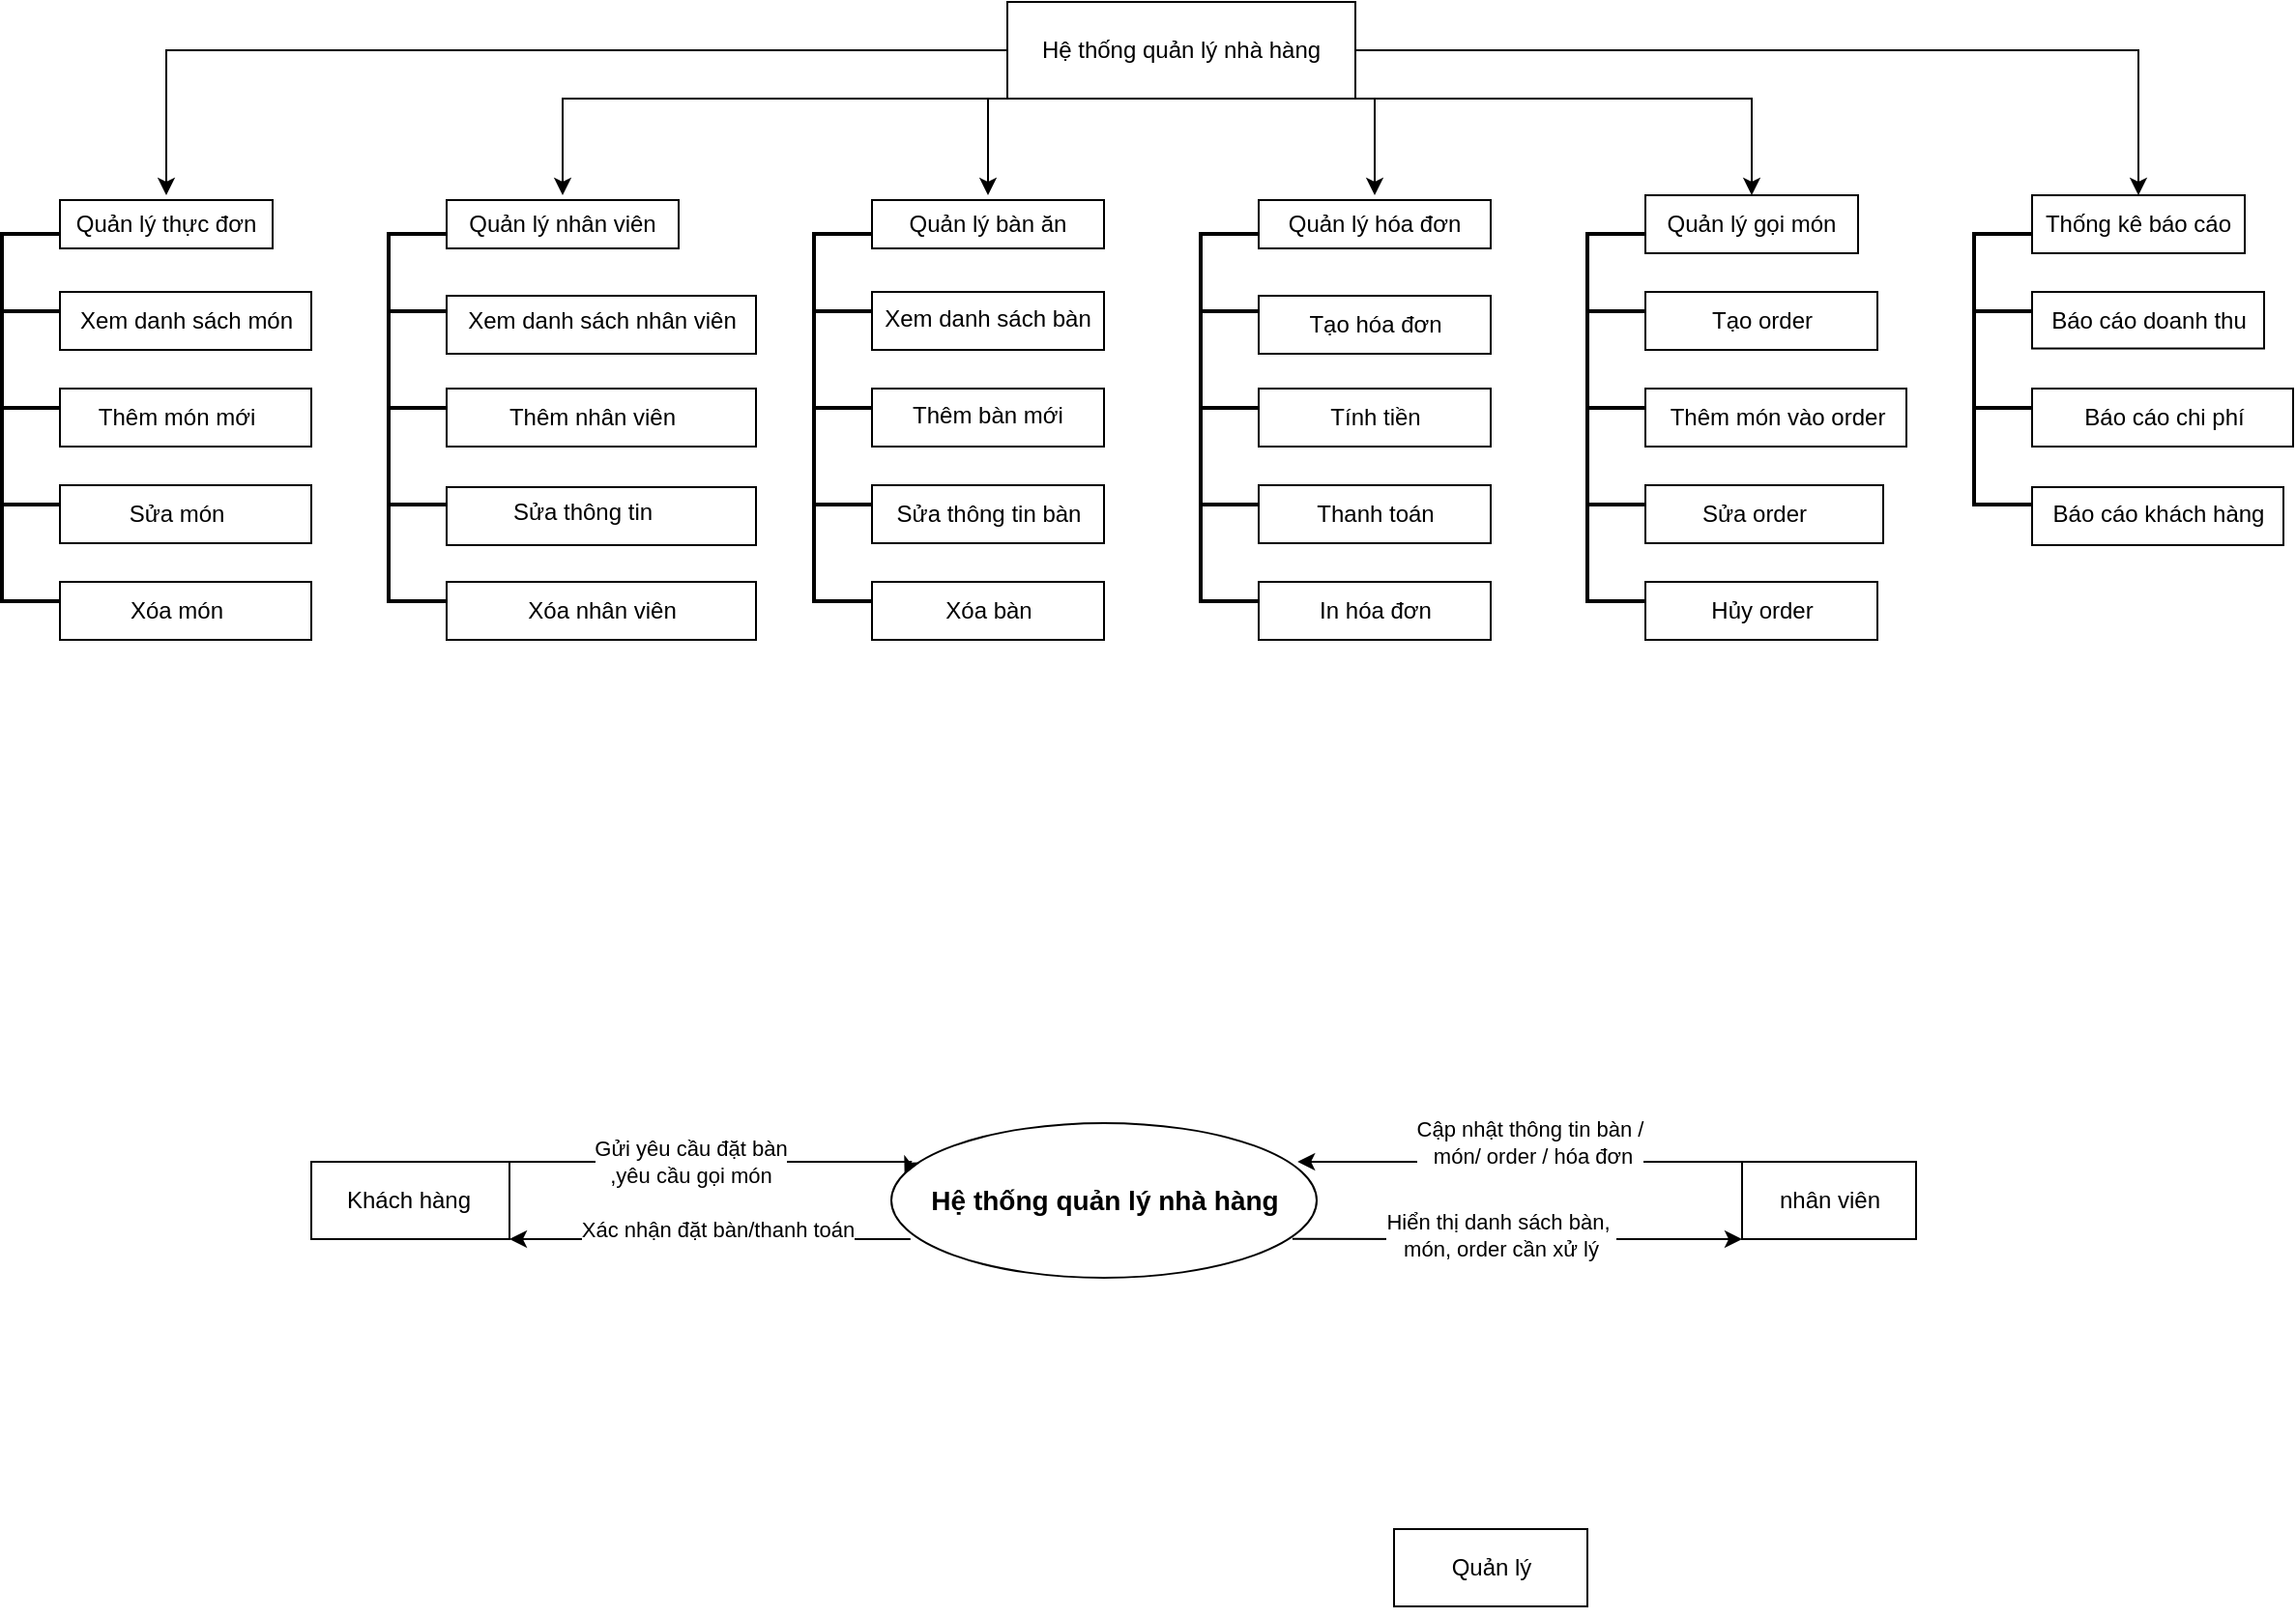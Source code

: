 <mxfile version="28.2.0">
  <diagram name="Trang-1" id="nEc_KOwyPc2YsvQ173Iv">
    <mxGraphModel dx="1695" dy="548" grid="1" gridSize="10" guides="1" tooltips="1" connect="1" arrows="1" fold="1" page="1" pageScale="1" pageWidth="827" pageHeight="1169" math="0" shadow="0">
      <root>
        <mxCell id="0" />
        <mxCell id="1" parent="0" />
        <mxCell id="MEwQIQSJbWyz7SfcbdIY-4" value="" style="group" vertex="1" connectable="0" parent="1">
          <mxGeometry x="350" y="60" width="180" height="50" as="geometry" />
        </mxCell>
        <mxCell id="MEwQIQSJbWyz7SfcbdIY-2" value="" style="rounded=0;whiteSpace=wrap;html=1;" vertex="1" parent="MEwQIQSJbWyz7SfcbdIY-4">
          <mxGeometry width="180" height="50" as="geometry" />
        </mxCell>
        <mxCell id="MEwQIQSJbWyz7SfcbdIY-1" value="Hệ thống quản lý nhà hàng" style="text;html=1;align=center;verticalAlign=middle;whiteSpace=wrap;rounded=0;" vertex="1" parent="MEwQIQSJbWyz7SfcbdIY-4">
          <mxGeometry x="10" y="10" width="160" height="30" as="geometry" />
        </mxCell>
        <mxCell id="MEwQIQSJbWyz7SfcbdIY-15" value="" style="group" vertex="1" connectable="0" parent="1">
          <mxGeometry x="60" y="160" width="120" height="30" as="geometry" />
        </mxCell>
        <mxCell id="MEwQIQSJbWyz7SfcbdIY-12" value="" style="rounded=0;whiteSpace=wrap;html=1;" vertex="1" parent="MEwQIQSJbWyz7SfcbdIY-15">
          <mxGeometry y="2.5" width="120" height="25" as="geometry" />
        </mxCell>
        <mxCell id="MEwQIQSJbWyz7SfcbdIY-7" value="Quản lý nhân viên" style="text;html=1;align=center;verticalAlign=middle;whiteSpace=wrap;rounded=0;" vertex="1" parent="MEwQIQSJbWyz7SfcbdIY-15">
          <mxGeometry x="10" width="100" height="30" as="geometry" />
        </mxCell>
        <mxCell id="MEwQIQSJbWyz7SfcbdIY-16" value="" style="group" vertex="1" connectable="0" parent="1">
          <mxGeometry x="480" y="160" width="120" height="30" as="geometry" />
        </mxCell>
        <mxCell id="MEwQIQSJbWyz7SfcbdIY-13" value="" style="rounded=0;whiteSpace=wrap;html=1;" vertex="1" parent="MEwQIQSJbWyz7SfcbdIY-16">
          <mxGeometry y="2.5" width="120" height="25" as="geometry" />
        </mxCell>
        <mxCell id="MEwQIQSJbWyz7SfcbdIY-8" value="Quản lý hóa đơn" style="text;html=1;align=center;verticalAlign=middle;whiteSpace=wrap;rounded=0;" vertex="1" parent="MEwQIQSJbWyz7SfcbdIY-16">
          <mxGeometry x="10" width="100" height="30" as="geometry" />
        </mxCell>
        <mxCell id="MEwQIQSJbWyz7SfcbdIY-18" value="" style="group" vertex="1" connectable="0" parent="1">
          <mxGeometry x="280" y="160" width="120" height="30" as="geometry" />
        </mxCell>
        <mxCell id="MEwQIQSJbWyz7SfcbdIY-11" value="" style="rounded=0;whiteSpace=wrap;html=1;" vertex="1" parent="MEwQIQSJbWyz7SfcbdIY-18">
          <mxGeometry y="2.5" width="120" height="25" as="geometry" />
        </mxCell>
        <mxCell id="MEwQIQSJbWyz7SfcbdIY-5" value="Quản lý bàn ăn" style="text;html=1;align=center;verticalAlign=middle;whiteSpace=wrap;rounded=0;" vertex="1" parent="MEwQIQSJbWyz7SfcbdIY-18">
          <mxGeometry x="10" width="100" height="30" as="geometry" />
        </mxCell>
        <mxCell id="MEwQIQSJbWyz7SfcbdIY-20" value="" style="group" vertex="1" connectable="0" parent="1">
          <mxGeometry x="-140" y="160" width="110" height="30" as="geometry" />
        </mxCell>
        <mxCell id="MEwQIQSJbWyz7SfcbdIY-9" value="" style="rounded=0;whiteSpace=wrap;html=1;container=0;direction=west;" vertex="1" parent="MEwQIQSJbWyz7SfcbdIY-20">
          <mxGeometry y="2.5" width="110" height="25" as="geometry" />
        </mxCell>
        <mxCell id="MEwQIQSJbWyz7SfcbdIY-6" value="Quản lý thực đơn" style="text;html=1;align=center;verticalAlign=middle;whiteSpace=wrap;rounded=0;container=0;" vertex="1" parent="MEwQIQSJbWyz7SfcbdIY-20">
          <mxGeometry width="110" height="30" as="geometry" />
        </mxCell>
        <mxCell id="MEwQIQSJbWyz7SfcbdIY-25" value="" style="group" vertex="1" connectable="0" parent="1">
          <mxGeometry x="880" y="160" width="110" height="30" as="geometry" />
        </mxCell>
        <mxCell id="MEwQIQSJbWyz7SfcbdIY-24" value="" style="rounded=0;whiteSpace=wrap;html=1;container=0;" vertex="1" parent="MEwQIQSJbWyz7SfcbdIY-25">
          <mxGeometry width="110" height="30" as="geometry" />
        </mxCell>
        <mxCell id="MEwQIQSJbWyz7SfcbdIY-23" value="Thống kê báo cáo" style="text;html=1;align=center;verticalAlign=middle;whiteSpace=wrap;rounded=0;container=0;" vertex="1" parent="MEwQIQSJbWyz7SfcbdIY-25">
          <mxGeometry width="110" height="30" as="geometry" />
        </mxCell>
        <mxCell id="MEwQIQSJbWyz7SfcbdIY-40" value="" style="group" vertex="1" connectable="0" parent="1">
          <mxGeometry x="280" y="210" width="120" height="30" as="geometry" />
        </mxCell>
        <mxCell id="MEwQIQSJbWyz7SfcbdIY-39" value="" style="rounded=0;whiteSpace=wrap;html=1;" vertex="1" parent="MEwQIQSJbWyz7SfcbdIY-40">
          <mxGeometry width="120" height="30" as="geometry" />
        </mxCell>
        <mxCell id="MEwQIQSJbWyz7SfcbdIY-35" value="Xem danh sách bàn" style="text;whiteSpace=wrap;align=center;" vertex="1" parent="MEwQIQSJbWyz7SfcbdIY-40">
          <mxGeometry width="120" height="20" as="geometry" />
        </mxCell>
        <mxCell id="MEwQIQSJbWyz7SfcbdIY-43" value="" style="group" vertex="1" connectable="0" parent="1">
          <mxGeometry x="280" y="260" width="120" height="30" as="geometry" />
        </mxCell>
        <mxCell id="MEwQIQSJbWyz7SfcbdIY-42" value="" style="rounded=0;whiteSpace=wrap;html=1;" vertex="1" parent="MEwQIQSJbWyz7SfcbdIY-43">
          <mxGeometry width="120.0" height="30" as="geometry" />
        </mxCell>
        <mxCell id="MEwQIQSJbWyz7SfcbdIY-36" value="Thêm bàn mới" style="text;whiteSpace=wrap;align=center;" vertex="1" parent="MEwQIQSJbWyz7SfcbdIY-43">
          <mxGeometry x="10.909" width="98.182" height="30" as="geometry" />
        </mxCell>
        <mxCell id="MEwQIQSJbWyz7SfcbdIY-45" value="" style="group" vertex="1" connectable="0" parent="1">
          <mxGeometry x="280" y="310" width="120" height="30" as="geometry" />
        </mxCell>
        <mxCell id="MEwQIQSJbWyz7SfcbdIY-44" value="" style="rounded=0;whiteSpace=wrap;html=1;" vertex="1" parent="MEwQIQSJbWyz7SfcbdIY-45">
          <mxGeometry width="120" height="30" as="geometry" />
        </mxCell>
        <mxCell id="MEwQIQSJbWyz7SfcbdIY-37" value="Sửa thông tin bàn" style="text;html=1;align=center;verticalAlign=middle;resizable=0;points=[];autosize=1;strokeColor=none;fillColor=none;" vertex="1" parent="MEwQIQSJbWyz7SfcbdIY-45">
          <mxGeometry width="120" height="30" as="geometry" />
        </mxCell>
        <mxCell id="MEwQIQSJbWyz7SfcbdIY-49" value="" style="group" vertex="1" connectable="0" parent="1">
          <mxGeometry x="680" y="160" width="110" height="30" as="geometry" />
        </mxCell>
        <mxCell id="MEwQIQSJbWyz7SfcbdIY-48" value="" style="rounded=0;whiteSpace=wrap;html=1;" vertex="1" parent="MEwQIQSJbWyz7SfcbdIY-49">
          <mxGeometry width="110" height="30" as="geometry" />
        </mxCell>
        <mxCell id="MEwQIQSJbWyz7SfcbdIY-47" value="Quản lý gọi món" style="text;html=1;align=center;verticalAlign=middle;whiteSpace=wrap;rounded=0;" vertex="1" parent="MEwQIQSJbWyz7SfcbdIY-49">
          <mxGeometry x="10" width="90" height="30" as="geometry" />
        </mxCell>
        <mxCell id="MEwQIQSJbWyz7SfcbdIY-52" value="" style="group" vertex="1" connectable="0" parent="1">
          <mxGeometry x="280" y="360" width="120" height="30" as="geometry" />
        </mxCell>
        <mxCell id="MEwQIQSJbWyz7SfcbdIY-41" value="" style="rounded=0;whiteSpace=wrap;html=1;" vertex="1" parent="MEwQIQSJbWyz7SfcbdIY-52">
          <mxGeometry width="120" height="30" as="geometry" />
        </mxCell>
        <mxCell id="MEwQIQSJbWyz7SfcbdIY-38" value="Xóa bàn" style="text;html=1;align=center;verticalAlign=middle;resizable=0;points=[];autosize=1;strokeColor=none;fillColor=none;" vertex="1" parent="MEwQIQSJbWyz7SfcbdIY-52">
          <mxGeometry x="25" width="70" height="30" as="geometry" />
        </mxCell>
        <mxCell id="MEwQIQSJbWyz7SfcbdIY-62" value="" style="group" vertex="1" connectable="0" parent="1">
          <mxGeometry x="-140" y="210" width="130" height="30" as="geometry" />
        </mxCell>
        <mxCell id="MEwQIQSJbWyz7SfcbdIY-58" value="" style="rounded=0;whiteSpace=wrap;html=1;" vertex="1" parent="MEwQIQSJbWyz7SfcbdIY-62">
          <mxGeometry width="130" height="30" as="geometry" />
        </mxCell>
        <mxCell id="MEwQIQSJbWyz7SfcbdIY-53" value="Xem danh sách món" style="text;html=1;align=center;verticalAlign=middle;resizable=0;points=[];autosize=1;strokeColor=none;fillColor=none;" vertex="1" parent="MEwQIQSJbWyz7SfcbdIY-62">
          <mxGeometry width="130" height="30" as="geometry" />
        </mxCell>
        <mxCell id="MEwQIQSJbWyz7SfcbdIY-63" value="" style="group" vertex="1" connectable="0" parent="1">
          <mxGeometry x="-140" y="260" width="130" height="30" as="geometry" />
        </mxCell>
        <mxCell id="MEwQIQSJbWyz7SfcbdIY-59" value="" style="rounded=0;whiteSpace=wrap;html=1;" vertex="1" parent="MEwQIQSJbWyz7SfcbdIY-63">
          <mxGeometry width="130" height="30" as="geometry" />
        </mxCell>
        <mxCell id="MEwQIQSJbWyz7SfcbdIY-54" value="Thêm món mới" style="text;html=1;align=center;verticalAlign=middle;resizable=0;points=[];autosize=1;strokeColor=none;fillColor=none;" vertex="1" parent="MEwQIQSJbWyz7SfcbdIY-63">
          <mxGeometry x="10" width="100" height="30" as="geometry" />
        </mxCell>
        <mxCell id="MEwQIQSJbWyz7SfcbdIY-65" value="" style="group" vertex="1" connectable="0" parent="1">
          <mxGeometry x="-140" y="310" width="130" height="30" as="geometry" />
        </mxCell>
        <mxCell id="MEwQIQSJbWyz7SfcbdIY-60" value="" style="rounded=0;whiteSpace=wrap;html=1;container=0;" vertex="1" parent="MEwQIQSJbWyz7SfcbdIY-65">
          <mxGeometry width="130" height="30" as="geometry">
            <mxRectangle x="-110" y="310" width="50" height="40" as="alternateBounds" />
          </mxGeometry>
        </mxCell>
        <mxCell id="MEwQIQSJbWyz7SfcbdIY-55" value="Sửa món" style="text;html=1;align=center;verticalAlign=middle;resizable=0;points=[];autosize=1;strokeColor=none;fillColor=none;container=1;" vertex="1" parent="MEwQIQSJbWyz7SfcbdIY-65">
          <mxGeometry x="25" width="70" height="30" as="geometry" />
        </mxCell>
        <mxCell id="MEwQIQSJbWyz7SfcbdIY-66" value="" style="group" vertex="1" connectable="0" parent="1">
          <mxGeometry x="-140" y="360" width="130" height="30" as="geometry" />
        </mxCell>
        <mxCell id="MEwQIQSJbWyz7SfcbdIY-61" value="" style="rounded=0;whiteSpace=wrap;html=1;" vertex="1" parent="MEwQIQSJbWyz7SfcbdIY-66">
          <mxGeometry width="130" height="30" as="geometry" />
        </mxCell>
        <mxCell id="MEwQIQSJbWyz7SfcbdIY-57" value="Xóa món" style="text;html=1;align=center;verticalAlign=middle;resizable=0;points=[];autosize=1;strokeColor=none;fillColor=none;" vertex="1" parent="MEwQIQSJbWyz7SfcbdIY-66">
          <mxGeometry x="25" width="70" height="30" as="geometry" />
        </mxCell>
        <mxCell id="MEwQIQSJbWyz7SfcbdIY-77" value="" style="group" vertex="1" connectable="0" parent="1">
          <mxGeometry x="60" y="360" width="160" height="30" as="geometry" />
        </mxCell>
        <mxCell id="MEwQIQSJbWyz7SfcbdIY-75" value="" style="rounded=0;whiteSpace=wrap;html=1;" vertex="1" parent="MEwQIQSJbWyz7SfcbdIY-77">
          <mxGeometry width="160" height="30" as="geometry" />
        </mxCell>
        <mxCell id="MEwQIQSJbWyz7SfcbdIY-71" value="Xóa nhân viên" style="text;html=1;align=center;verticalAlign=middle;resizable=0;points=[];autosize=1;strokeColor=none;fillColor=none;" vertex="1" parent="MEwQIQSJbWyz7SfcbdIY-77">
          <mxGeometry x="30" width="100" height="30" as="geometry" />
        </mxCell>
        <mxCell id="MEwQIQSJbWyz7SfcbdIY-78" value="" style="group" vertex="1" connectable="0" parent="1">
          <mxGeometry x="60" y="210" width="160" height="32" as="geometry" />
        </mxCell>
        <mxCell id="MEwQIQSJbWyz7SfcbdIY-72" value="" style="rounded=0;whiteSpace=wrap;html=1;" vertex="1" parent="MEwQIQSJbWyz7SfcbdIY-78">
          <mxGeometry y="2" width="160" height="30" as="geometry" />
        </mxCell>
        <mxCell id="MEwQIQSJbWyz7SfcbdIY-67" value="Xem danh sách nhân viên" style="text;html=1;align=center;verticalAlign=middle;resizable=0;points=[];autosize=1;strokeColor=none;fillColor=none;" vertex="1" parent="MEwQIQSJbWyz7SfcbdIY-78">
          <mxGeometry width="160" height="30" as="geometry" />
        </mxCell>
        <mxCell id="MEwQIQSJbWyz7SfcbdIY-79" value="" style="group" vertex="1" connectable="0" parent="1">
          <mxGeometry x="60" y="260" width="160" height="30" as="geometry" />
        </mxCell>
        <mxCell id="MEwQIQSJbWyz7SfcbdIY-73" value="" style="rounded=0;whiteSpace=wrap;html=1;" vertex="1" parent="MEwQIQSJbWyz7SfcbdIY-79">
          <mxGeometry width="160" height="30" as="geometry" />
        </mxCell>
        <mxCell id="MEwQIQSJbWyz7SfcbdIY-68" value="Thêm nhân viên" style="text;html=1;align=center;verticalAlign=middle;resizable=0;points=[];autosize=1;strokeColor=none;fillColor=none;container=1;" vertex="1" parent="MEwQIQSJbWyz7SfcbdIY-79">
          <mxGeometry x="20" width="110" height="30" as="geometry" />
        </mxCell>
        <mxCell id="MEwQIQSJbWyz7SfcbdIY-80" value="" style="group" vertex="1" connectable="0" parent="1">
          <mxGeometry x="60" y="309" width="160" height="32" as="geometry" />
        </mxCell>
        <mxCell id="MEwQIQSJbWyz7SfcbdIY-74" value="" style="rounded=0;whiteSpace=wrap;html=1;" vertex="1" parent="MEwQIQSJbWyz7SfcbdIY-80">
          <mxGeometry y="2" width="160" height="30" as="geometry" />
        </mxCell>
        <mxCell id="MEwQIQSJbWyz7SfcbdIY-70" value="Sửa thông tin" style="text;html=1;align=center;verticalAlign=middle;resizable=0;points=[];autosize=1;strokeColor=none;fillColor=none;" vertex="1" parent="MEwQIQSJbWyz7SfcbdIY-80">
          <mxGeometry x="20" width="100" height="30" as="geometry" />
        </mxCell>
        <mxCell id="MEwQIQSJbWyz7SfcbdIY-104" value="" style="group" vertex="1" connectable="0" parent="1">
          <mxGeometry x="480" y="212" width="120" height="30" as="geometry" />
        </mxCell>
        <mxCell id="MEwQIQSJbWyz7SfcbdIY-93" value="" style="rounded=0;whiteSpace=wrap;html=1;" vertex="1" parent="MEwQIQSJbWyz7SfcbdIY-104">
          <mxGeometry width="120" height="30" as="geometry" />
        </mxCell>
        <mxCell id="MEwQIQSJbWyz7SfcbdIY-81" value="Tạo hóa đơn" style="text;html=1;align=center;verticalAlign=middle;resizable=0;points=[];autosize=1;strokeColor=none;fillColor=none;" vertex="1" parent="MEwQIQSJbWyz7SfcbdIY-104">
          <mxGeometry x="15" width="90" height="30" as="geometry" />
        </mxCell>
        <mxCell id="MEwQIQSJbWyz7SfcbdIY-105" value="" style="group" vertex="1" connectable="0" parent="1">
          <mxGeometry x="480" y="260" width="120" height="30" as="geometry" />
        </mxCell>
        <mxCell id="MEwQIQSJbWyz7SfcbdIY-94" value="" style="rounded=0;whiteSpace=wrap;html=1;" vertex="1" parent="MEwQIQSJbWyz7SfcbdIY-105">
          <mxGeometry width="120" height="30" as="geometry" />
        </mxCell>
        <mxCell id="MEwQIQSJbWyz7SfcbdIY-82" value="Tính tiền" style="text;html=1;align=center;verticalAlign=middle;resizable=0;points=[];autosize=1;strokeColor=none;fillColor=none;" vertex="1" parent="MEwQIQSJbWyz7SfcbdIY-105">
          <mxGeometry x="25" width="70" height="30" as="geometry" />
        </mxCell>
        <mxCell id="MEwQIQSJbWyz7SfcbdIY-106" value="" style="group" vertex="1" connectable="0" parent="1">
          <mxGeometry x="480" y="310" width="120" height="30" as="geometry" />
        </mxCell>
        <mxCell id="MEwQIQSJbWyz7SfcbdIY-95" value="" style="rounded=0;whiteSpace=wrap;html=1;" vertex="1" parent="MEwQIQSJbWyz7SfcbdIY-106">
          <mxGeometry width="120" height="30" as="geometry" />
        </mxCell>
        <mxCell id="MEwQIQSJbWyz7SfcbdIY-83" value="Thanh toán" style="text;html=1;align=center;verticalAlign=middle;resizable=0;points=[];autosize=1;strokeColor=none;fillColor=none;" vertex="1" parent="MEwQIQSJbWyz7SfcbdIY-106">
          <mxGeometry x="20" width="80" height="30" as="geometry" />
        </mxCell>
        <mxCell id="MEwQIQSJbWyz7SfcbdIY-107" value="" style="group" vertex="1" connectable="0" parent="1">
          <mxGeometry x="480" y="360" width="120" height="30" as="geometry" />
        </mxCell>
        <mxCell id="MEwQIQSJbWyz7SfcbdIY-92" value="" style="rounded=0;whiteSpace=wrap;html=1;" vertex="1" parent="MEwQIQSJbWyz7SfcbdIY-107">
          <mxGeometry width="120" height="30" as="geometry" />
        </mxCell>
        <mxCell id="MEwQIQSJbWyz7SfcbdIY-84" value="In hóa đơn" style="text;html=1;align=center;verticalAlign=middle;resizable=0;points=[];autosize=1;strokeColor=none;fillColor=none;" vertex="1" parent="MEwQIQSJbWyz7SfcbdIY-107">
          <mxGeometry x="20" width="80" height="30" as="geometry" />
        </mxCell>
        <mxCell id="MEwQIQSJbWyz7SfcbdIY-108" value="" style="group" vertex="1" connectable="0" parent="1">
          <mxGeometry x="680" y="360" width="120" height="30" as="geometry" />
        </mxCell>
        <mxCell id="MEwQIQSJbWyz7SfcbdIY-100" value="" style="rounded=0;whiteSpace=wrap;html=1;fontStyle=1" vertex="1" parent="MEwQIQSJbWyz7SfcbdIY-108">
          <mxGeometry width="120" height="30" as="geometry" />
        </mxCell>
        <mxCell id="MEwQIQSJbWyz7SfcbdIY-88" value="Hủy order" style="text;html=1;align=center;verticalAlign=middle;resizable=0;points=[];autosize=1;strokeColor=none;fillColor=none;" vertex="1" parent="MEwQIQSJbWyz7SfcbdIY-108">
          <mxGeometry x="20" width="80" height="30" as="geometry" />
        </mxCell>
        <mxCell id="MEwQIQSJbWyz7SfcbdIY-109" value="" style="group" vertex="1" connectable="0" parent="1">
          <mxGeometry x="680" y="310" width="123" height="30" as="geometry" />
        </mxCell>
        <mxCell id="MEwQIQSJbWyz7SfcbdIY-99" value="" style="rounded=0;whiteSpace=wrap;html=1;" vertex="1" parent="MEwQIQSJbWyz7SfcbdIY-109">
          <mxGeometry width="123" height="30" as="geometry" />
        </mxCell>
        <mxCell id="MEwQIQSJbWyz7SfcbdIY-87" value="Sửa order" style="text;html=1;align=center;verticalAlign=middle;resizable=0;points=[];autosize=1;strokeColor=none;fillColor=none;" vertex="1" parent="MEwQIQSJbWyz7SfcbdIY-109">
          <mxGeometry x="16" width="80" height="30" as="geometry" />
        </mxCell>
        <mxCell id="MEwQIQSJbWyz7SfcbdIY-110" value="" style="group" vertex="1" connectable="0" parent="1">
          <mxGeometry x="680" y="260" width="135" height="30" as="geometry" />
        </mxCell>
        <mxCell id="MEwQIQSJbWyz7SfcbdIY-98" value="" style="rounded=0;whiteSpace=wrap;html=1;" vertex="1" parent="MEwQIQSJbWyz7SfcbdIY-110">
          <mxGeometry width="135" height="30" as="geometry" />
        </mxCell>
        <mxCell id="MEwQIQSJbWyz7SfcbdIY-86" value="Thêm món vào order" style="text;html=1;align=center;verticalAlign=middle;resizable=0;points=[];autosize=1;strokeColor=none;fillColor=none;" vertex="1" parent="MEwQIQSJbWyz7SfcbdIY-110">
          <mxGeometry x="2.5" width="130" height="30" as="geometry" />
        </mxCell>
        <mxCell id="MEwQIQSJbWyz7SfcbdIY-111" value="" style="group" vertex="1" connectable="0" parent="1">
          <mxGeometry x="680" y="210" width="120" height="30" as="geometry" />
        </mxCell>
        <mxCell id="MEwQIQSJbWyz7SfcbdIY-96" value="" style="rounded=0;whiteSpace=wrap;html=1;" vertex="1" parent="MEwQIQSJbWyz7SfcbdIY-111">
          <mxGeometry width="120" height="30" as="geometry" />
        </mxCell>
        <mxCell id="MEwQIQSJbWyz7SfcbdIY-85" value="Tạo order" style="text;html=1;align=center;verticalAlign=middle;resizable=0;points=[];autosize=1;strokeColor=none;fillColor=none;" vertex="1" parent="MEwQIQSJbWyz7SfcbdIY-111">
          <mxGeometry x="20" width="80" height="30" as="geometry" />
        </mxCell>
        <mxCell id="MEwQIQSJbWyz7SfcbdIY-113" value="" style="group" vertex="1" connectable="0" parent="1">
          <mxGeometry x="880" y="209.996" width="120" height="30" as="geometry" />
        </mxCell>
        <mxCell id="MEwQIQSJbWyz7SfcbdIY-102" value="" style="rounded=0;whiteSpace=wrap;html=1;fontStyle=1" vertex="1" parent="MEwQIQSJbWyz7SfcbdIY-113">
          <mxGeometry y="0.004" width="120" height="29.268" as="geometry" />
        </mxCell>
        <mxCell id="MEwQIQSJbWyz7SfcbdIY-89" value="&lt;div&gt;Báo cáo doanh thu&lt;/div&gt;" style="text;html=1;align=center;verticalAlign=middle;resizable=0;points=[];autosize=1;strokeColor=none;fillColor=none;" vertex="1" parent="MEwQIQSJbWyz7SfcbdIY-113">
          <mxGeometry width="120" height="30" as="geometry" />
        </mxCell>
        <mxCell id="MEwQIQSJbWyz7SfcbdIY-114" value="" style="group" vertex="1" connectable="0" parent="1">
          <mxGeometry x="880" y="260" width="135" height="30" as="geometry" />
        </mxCell>
        <mxCell id="MEwQIQSJbWyz7SfcbdIY-103" value="" style="rounded=0;whiteSpace=wrap;html=1;fontStyle=1" vertex="1" parent="MEwQIQSJbWyz7SfcbdIY-114">
          <mxGeometry width="135" height="30" as="geometry" />
        </mxCell>
        <mxCell id="MEwQIQSJbWyz7SfcbdIY-90" value="Báo cáo chi phí" style="text;html=1;align=center;verticalAlign=middle;resizable=0;points=[];autosize=1;strokeColor=none;fillColor=none;" vertex="1" parent="MEwQIQSJbWyz7SfcbdIY-114">
          <mxGeometry x="12.5" width="110" height="30" as="geometry" />
        </mxCell>
        <mxCell id="MEwQIQSJbWyz7SfcbdIY-115" value="" style="group" vertex="1" connectable="0" parent="1">
          <mxGeometry x="880" y="310" width="130" height="31" as="geometry" />
        </mxCell>
        <mxCell id="MEwQIQSJbWyz7SfcbdIY-97" value="" style="rounded=0;whiteSpace=wrap;html=1;fontStyle=1" vertex="1" parent="MEwQIQSJbWyz7SfcbdIY-115">
          <mxGeometry y="1" width="130" height="30" as="geometry" />
        </mxCell>
        <mxCell id="MEwQIQSJbWyz7SfcbdIY-91" value="Báo cáo khách hàng" style="text;html=1;align=center;verticalAlign=middle;resizable=0;points=[];autosize=1;strokeColor=none;fillColor=none;" vertex="1" parent="MEwQIQSJbWyz7SfcbdIY-115">
          <mxGeometry width="130" height="30" as="geometry" />
        </mxCell>
        <mxCell id="MEwQIQSJbWyz7SfcbdIY-117" style="edgeStyle=orthogonalEdgeStyle;rounded=0;orthogonalLoop=1;jettySize=auto;html=1;entryX=0.5;entryY=0;entryDx=0;entryDy=0;" edge="1" parent="1" source="MEwQIQSJbWyz7SfcbdIY-2" target="MEwQIQSJbWyz7SfcbdIY-6">
          <mxGeometry relative="1" as="geometry">
            <mxPoint x="-50" y="150" as="targetPoint" />
          </mxGeometry>
        </mxCell>
        <mxCell id="MEwQIQSJbWyz7SfcbdIY-120" style="edgeStyle=orthogonalEdgeStyle;rounded=0;orthogonalLoop=1;jettySize=auto;html=1;exitX=0;exitY=1;exitDx=0;exitDy=0;entryX=0.5;entryY=0;entryDx=0;entryDy=0;" edge="1" parent="1" source="MEwQIQSJbWyz7SfcbdIY-2" target="MEwQIQSJbWyz7SfcbdIY-7">
          <mxGeometry relative="1" as="geometry">
            <Array as="points">
              <mxPoint x="120" y="110" />
            </Array>
          </mxGeometry>
        </mxCell>
        <mxCell id="MEwQIQSJbWyz7SfcbdIY-121" style="edgeStyle=orthogonalEdgeStyle;rounded=0;orthogonalLoop=1;jettySize=auto;html=1;exitX=0.25;exitY=1;exitDx=0;exitDy=0;entryX=0.5;entryY=0;entryDx=0;entryDy=0;" edge="1" parent="1" source="MEwQIQSJbWyz7SfcbdIY-2" target="MEwQIQSJbWyz7SfcbdIY-5">
          <mxGeometry relative="1" as="geometry">
            <Array as="points">
              <mxPoint x="340" y="110" />
            </Array>
          </mxGeometry>
        </mxCell>
        <mxCell id="MEwQIQSJbWyz7SfcbdIY-122" style="edgeStyle=orthogonalEdgeStyle;rounded=0;orthogonalLoop=1;jettySize=auto;html=1;exitX=0.5;exitY=1;exitDx=0;exitDy=0;entryX=0.5;entryY=0;entryDx=0;entryDy=0;" edge="1" parent="1" source="MEwQIQSJbWyz7SfcbdIY-2" target="MEwQIQSJbWyz7SfcbdIY-8">
          <mxGeometry relative="1" as="geometry">
            <Array as="points">
              <mxPoint x="540" y="110" />
            </Array>
          </mxGeometry>
        </mxCell>
        <mxCell id="MEwQIQSJbWyz7SfcbdIY-123" style="edgeStyle=orthogonalEdgeStyle;rounded=0;orthogonalLoop=1;jettySize=auto;html=1;entryX=0.5;entryY=0;entryDx=0;entryDy=0;" edge="1" parent="1" source="MEwQIQSJbWyz7SfcbdIY-2" target="MEwQIQSJbWyz7SfcbdIY-47">
          <mxGeometry relative="1" as="geometry">
            <Array as="points">
              <mxPoint x="735" y="110" />
            </Array>
          </mxGeometry>
        </mxCell>
        <mxCell id="MEwQIQSJbWyz7SfcbdIY-124" style="edgeStyle=orthogonalEdgeStyle;rounded=0;orthogonalLoop=1;jettySize=auto;html=1;entryX=0.5;entryY=0;entryDx=0;entryDy=0;" edge="1" parent="1" source="MEwQIQSJbWyz7SfcbdIY-2" target="MEwQIQSJbWyz7SfcbdIY-23">
          <mxGeometry relative="1" as="geometry" />
        </mxCell>
        <mxCell id="MEwQIQSJbWyz7SfcbdIY-129" value="" style="strokeWidth=2;html=1;shape=mxgraph.flowchart.annotation_1;align=left;pointerEvents=1;" vertex="1" parent="1">
          <mxGeometry x="-170" y="180" width="30" height="40" as="geometry" />
        </mxCell>
        <mxCell id="MEwQIQSJbWyz7SfcbdIY-130" value="" style="strokeWidth=2;html=1;shape=mxgraph.flowchart.annotation_1;align=left;pointerEvents=1;" vertex="1" parent="1">
          <mxGeometry x="-170" y="220" width="30" height="50" as="geometry" />
        </mxCell>
        <mxCell id="MEwQIQSJbWyz7SfcbdIY-131" value="" style="strokeWidth=2;html=1;shape=mxgraph.flowchart.annotation_1;align=left;pointerEvents=1;" vertex="1" parent="1">
          <mxGeometry x="-170" y="270" width="30" height="50" as="geometry" />
        </mxCell>
        <mxCell id="MEwQIQSJbWyz7SfcbdIY-132" value="" style="strokeWidth=2;html=1;shape=mxgraph.flowchart.annotation_1;align=left;pointerEvents=1;" vertex="1" parent="1">
          <mxGeometry x="-170" y="320" width="30" height="50" as="geometry" />
        </mxCell>
        <mxCell id="MEwQIQSJbWyz7SfcbdIY-133" value="" style="strokeWidth=2;html=1;shape=mxgraph.flowchart.annotation_1;align=left;pointerEvents=1;" vertex="1" parent="1">
          <mxGeometry x="30" y="180" width="30" height="40" as="geometry" />
        </mxCell>
        <mxCell id="MEwQIQSJbWyz7SfcbdIY-134" value="" style="strokeWidth=2;html=1;shape=mxgraph.flowchart.annotation_1;align=left;pointerEvents=1;" vertex="1" parent="1">
          <mxGeometry x="30" y="220" width="30" height="50" as="geometry" />
        </mxCell>
        <mxCell id="MEwQIQSJbWyz7SfcbdIY-135" value="" style="strokeWidth=2;html=1;shape=mxgraph.flowchart.annotation_1;align=left;pointerEvents=1;" vertex="1" parent="1">
          <mxGeometry x="30" y="270" width="30" height="50" as="geometry" />
        </mxCell>
        <mxCell id="MEwQIQSJbWyz7SfcbdIY-136" value="" style="strokeWidth=2;html=1;shape=mxgraph.flowchart.annotation_1;align=left;pointerEvents=1;" vertex="1" parent="1">
          <mxGeometry x="30" y="320" width="30" height="50" as="geometry" />
        </mxCell>
        <mxCell id="MEwQIQSJbWyz7SfcbdIY-141" value="" style="group" vertex="1" connectable="0" parent="1">
          <mxGeometry x="250" y="180" width="30" height="190" as="geometry" />
        </mxCell>
        <mxCell id="MEwQIQSJbWyz7SfcbdIY-137" value="" style="strokeWidth=2;html=1;shape=mxgraph.flowchart.annotation_1;align=left;pointerEvents=1;" vertex="1" parent="MEwQIQSJbWyz7SfcbdIY-141">
          <mxGeometry width="30" height="40" as="geometry" />
        </mxCell>
        <mxCell id="MEwQIQSJbWyz7SfcbdIY-138" value="" style="strokeWidth=2;html=1;shape=mxgraph.flowchart.annotation_1;align=left;pointerEvents=1;" vertex="1" parent="MEwQIQSJbWyz7SfcbdIY-141">
          <mxGeometry y="40" width="30" height="50" as="geometry" />
        </mxCell>
        <mxCell id="MEwQIQSJbWyz7SfcbdIY-139" value="" style="strokeWidth=2;html=1;shape=mxgraph.flowchart.annotation_1;align=left;pointerEvents=1;" vertex="1" parent="MEwQIQSJbWyz7SfcbdIY-141">
          <mxGeometry y="90" width="30" height="50" as="geometry" />
        </mxCell>
        <mxCell id="MEwQIQSJbWyz7SfcbdIY-140" value="" style="strokeWidth=2;html=1;shape=mxgraph.flowchart.annotation_1;align=left;pointerEvents=1;" vertex="1" parent="MEwQIQSJbWyz7SfcbdIY-141">
          <mxGeometry y="140" width="30" height="50" as="geometry" />
        </mxCell>
        <mxCell id="MEwQIQSJbWyz7SfcbdIY-142" value="" style="group" vertex="1" connectable="0" parent="1">
          <mxGeometry x="450" y="180" width="30" height="190" as="geometry" />
        </mxCell>
        <mxCell id="MEwQIQSJbWyz7SfcbdIY-143" value="" style="strokeWidth=2;html=1;shape=mxgraph.flowchart.annotation_1;align=left;pointerEvents=1;" vertex="1" parent="MEwQIQSJbWyz7SfcbdIY-142">
          <mxGeometry width="30" height="40" as="geometry" />
        </mxCell>
        <mxCell id="MEwQIQSJbWyz7SfcbdIY-144" value="" style="strokeWidth=2;html=1;shape=mxgraph.flowchart.annotation_1;align=left;pointerEvents=1;" vertex="1" parent="MEwQIQSJbWyz7SfcbdIY-142">
          <mxGeometry y="40" width="30" height="50" as="geometry" />
        </mxCell>
        <mxCell id="MEwQIQSJbWyz7SfcbdIY-145" value="" style="strokeWidth=2;html=1;shape=mxgraph.flowchart.annotation_1;align=left;pointerEvents=1;" vertex="1" parent="MEwQIQSJbWyz7SfcbdIY-142">
          <mxGeometry y="90" width="30" height="50" as="geometry" />
        </mxCell>
        <mxCell id="MEwQIQSJbWyz7SfcbdIY-146" value="" style="strokeWidth=2;html=1;shape=mxgraph.flowchart.annotation_1;align=left;pointerEvents=1;" vertex="1" parent="MEwQIQSJbWyz7SfcbdIY-142">
          <mxGeometry y="140" width="30" height="50" as="geometry" />
        </mxCell>
        <mxCell id="MEwQIQSJbWyz7SfcbdIY-148" value="" style="group" vertex="1" connectable="0" parent="1">
          <mxGeometry x="650" y="180" width="30" height="190" as="geometry" />
        </mxCell>
        <mxCell id="MEwQIQSJbWyz7SfcbdIY-149" value="" style="strokeWidth=2;html=1;shape=mxgraph.flowchart.annotation_1;align=left;pointerEvents=1;" vertex="1" parent="MEwQIQSJbWyz7SfcbdIY-148">
          <mxGeometry width="30" height="40" as="geometry" />
        </mxCell>
        <mxCell id="MEwQIQSJbWyz7SfcbdIY-150" value="" style="strokeWidth=2;html=1;shape=mxgraph.flowchart.annotation_1;align=left;pointerEvents=1;" vertex="1" parent="MEwQIQSJbWyz7SfcbdIY-148">
          <mxGeometry y="40" width="30" height="50" as="geometry" />
        </mxCell>
        <mxCell id="MEwQIQSJbWyz7SfcbdIY-151" value="" style="strokeWidth=2;html=1;shape=mxgraph.flowchart.annotation_1;align=left;pointerEvents=1;" vertex="1" parent="MEwQIQSJbWyz7SfcbdIY-148">
          <mxGeometry y="90" width="30" height="50" as="geometry" />
        </mxCell>
        <mxCell id="MEwQIQSJbWyz7SfcbdIY-152" value="" style="strokeWidth=2;html=1;shape=mxgraph.flowchart.annotation_1;align=left;pointerEvents=1;" vertex="1" parent="MEwQIQSJbWyz7SfcbdIY-148">
          <mxGeometry y="140" width="30" height="50" as="geometry" />
        </mxCell>
        <mxCell id="MEwQIQSJbWyz7SfcbdIY-154" value="" style="group" vertex="1" connectable="0" parent="1">
          <mxGeometry x="850" y="180" width="30" height="190" as="geometry" />
        </mxCell>
        <mxCell id="MEwQIQSJbWyz7SfcbdIY-155" value="" style="strokeWidth=2;html=1;shape=mxgraph.flowchart.annotation_1;align=left;pointerEvents=1;" vertex="1" parent="MEwQIQSJbWyz7SfcbdIY-154">
          <mxGeometry width="30" height="40" as="geometry" />
        </mxCell>
        <mxCell id="MEwQIQSJbWyz7SfcbdIY-156" value="" style="strokeWidth=2;html=1;shape=mxgraph.flowchart.annotation_1;align=left;pointerEvents=1;" vertex="1" parent="MEwQIQSJbWyz7SfcbdIY-154">
          <mxGeometry y="40" width="30" height="50" as="geometry" />
        </mxCell>
        <mxCell id="MEwQIQSJbWyz7SfcbdIY-157" value="" style="strokeWidth=2;html=1;shape=mxgraph.flowchart.annotation_1;align=left;pointerEvents=1;" vertex="1" parent="MEwQIQSJbWyz7SfcbdIY-154">
          <mxGeometry y="90" width="30" height="50" as="geometry" />
        </mxCell>
        <mxCell id="MEwQIQSJbWyz7SfcbdIY-162" value="" style="group" vertex="1" connectable="0" parent="1">
          <mxGeometry x="290" y="640" width="220" height="80" as="geometry" />
        </mxCell>
        <mxCell id="MEwQIQSJbWyz7SfcbdIY-161" value="" style="ellipse;whiteSpace=wrap;html=1;fontStyle=1" vertex="1" parent="MEwQIQSJbWyz7SfcbdIY-162">
          <mxGeometry width="220" height="80" as="geometry" />
        </mxCell>
        <mxCell id="MEwQIQSJbWyz7SfcbdIY-160" value="&lt;span&gt;&lt;font style=&quot;font-size: 14px;&quot;&gt;Hệ thống quản lý nhà hàng&lt;/font&gt;&lt;/span&gt;" style="text;html=1;align=center;verticalAlign=middle;resizable=0;points=[];autosize=1;strokeColor=none;fillColor=none;fontStyle=1" vertex="1" parent="MEwQIQSJbWyz7SfcbdIY-162">
          <mxGeometry x="15" y="25" width="190" height="30" as="geometry" />
        </mxCell>
        <mxCell id="MEwQIQSJbWyz7SfcbdIY-167" value="" style="group" vertex="1" connectable="0" parent="1">
          <mxGeometry x="-10" y="660" width="102.5" height="40" as="geometry" />
        </mxCell>
        <mxCell id="MEwQIQSJbWyz7SfcbdIY-166" value="" style="rounded=0;whiteSpace=wrap;html=1;" vertex="1" parent="MEwQIQSJbWyz7SfcbdIY-167">
          <mxGeometry width="102.5" height="40" as="geometry" />
        </mxCell>
        <mxCell id="MEwQIQSJbWyz7SfcbdIY-164" value="Khách hàng" style="text;html=1;align=center;verticalAlign=middle;resizable=0;points=[];autosize=1;strokeColor=none;fillColor=none;" vertex="1" parent="MEwQIQSJbWyz7SfcbdIY-167">
          <mxGeometry x="5" y="5" width="90" height="30" as="geometry" />
        </mxCell>
        <mxCell id="MEwQIQSJbWyz7SfcbdIY-169" value="" style="group" vertex="1" connectable="0" parent="1">
          <mxGeometry x="730" y="660" width="90" height="40" as="geometry" />
        </mxCell>
        <mxCell id="MEwQIQSJbWyz7SfcbdIY-168" value="" style="rounded=0;whiteSpace=wrap;html=1;" vertex="1" parent="MEwQIQSJbWyz7SfcbdIY-169">
          <mxGeometry width="90" height="40" as="geometry" />
        </mxCell>
        <mxCell id="MEwQIQSJbWyz7SfcbdIY-165" value="nhân viên" style="text;html=1;align=center;verticalAlign=middle;resizable=0;points=[];autosize=1;strokeColor=none;fillColor=none;" vertex="1" parent="MEwQIQSJbWyz7SfcbdIY-169">
          <mxGeometry x="5" y="5" width="80" height="30" as="geometry" />
        </mxCell>
        <mxCell id="MEwQIQSJbWyz7SfcbdIY-176" value="" style="group" vertex="1" connectable="0" parent="1">
          <mxGeometry x="550" y="850" width="100" height="45" as="geometry" />
        </mxCell>
        <mxCell id="MEwQIQSJbWyz7SfcbdIY-175" value="" style="whiteSpace=wrap;html=1;" vertex="1" parent="MEwQIQSJbWyz7SfcbdIY-176">
          <mxGeometry width="100" height="40" as="geometry" />
        </mxCell>
        <mxCell id="MEwQIQSJbWyz7SfcbdIY-172" value="Quản lý" style="text;html=1;align=center;verticalAlign=middle;resizable=0;points=[];autosize=1;strokeColor=none;fillColor=none;" vertex="1" parent="MEwQIQSJbWyz7SfcbdIY-176">
          <mxGeometry x="20" y="5" width="60" height="30" as="geometry" />
        </mxCell>
        <mxCell id="MEwQIQSJbWyz7SfcbdIY-180" value="" style="endArrow=classic;html=1;rounded=0;entryX=0.031;entryY=0.333;entryDx=0;entryDy=0;entryPerimeter=0;exitX=1;exitY=0;exitDx=0;exitDy=0;" edge="1" parent="1" source="MEwQIQSJbWyz7SfcbdIY-166" target="MEwQIQSJbWyz7SfcbdIY-161">
          <mxGeometry width="50" height="50" relative="1" as="geometry">
            <mxPoint x="115" y="690" as="sourcePoint" />
            <mxPoint x="165" y="640" as="targetPoint" />
            <Array as="points">
              <mxPoint x="300" y="660" />
            </Array>
          </mxGeometry>
        </mxCell>
        <mxCell id="MEwQIQSJbWyz7SfcbdIY-182" value="Gửi yêu cầu đặt bàn&lt;div&gt;&lt;span style=&quot;background-color: light-dark(#ffffff, var(--ge-dark-color, #121212)); color: light-dark(rgb(0, 0, 0), rgb(255, 255, 255));&quot;&gt;,yêu cầu gọi món&lt;/span&gt;&lt;/div&gt;" style="edgeLabel;html=1;align=center;verticalAlign=middle;resizable=0;points=[];" vertex="1" connectable="0" parent="MEwQIQSJbWyz7SfcbdIY-180">
          <mxGeometry x="0.012" y="-1" relative="1" as="geometry">
            <mxPoint x="-15" y="-1" as="offset" />
          </mxGeometry>
        </mxCell>
        <mxCell id="MEwQIQSJbWyz7SfcbdIY-181" value="" style="endArrow=classic;html=1;rounded=0;exitX=0.045;exitY=0.75;exitDx=0;exitDy=0;exitPerimeter=0;entryX=1;entryY=1;entryDx=0;entryDy=0;" edge="1" parent="1" source="MEwQIQSJbWyz7SfcbdIY-161" target="MEwQIQSJbWyz7SfcbdIY-166">
          <mxGeometry width="50" height="50" relative="1" as="geometry">
            <mxPoint x="390" y="800" as="sourcePoint" />
            <mxPoint x="90" y="700" as="targetPoint" />
          </mxGeometry>
        </mxCell>
        <mxCell id="MEwQIQSJbWyz7SfcbdIY-183" value="&lt;p data-pm-slice=&quot;0 0 []&quot;&gt;Xác nhận đặt bàn/thanh toán&lt;/p&gt;" style="edgeLabel;html=1;align=center;verticalAlign=middle;resizable=0;points=[];" vertex="1" connectable="0" parent="MEwQIQSJbWyz7SfcbdIY-181">
          <mxGeometry x="0.187" y="-1" relative="1" as="geometry">
            <mxPoint x="23" y="-4" as="offset" />
          </mxGeometry>
        </mxCell>
        <mxCell id="MEwQIQSJbWyz7SfcbdIY-184" value="" style="endArrow=classic;html=1;rounded=0;exitX=0;exitY=0;exitDx=0;exitDy=0;entryX=0.955;entryY=0.25;entryDx=0;entryDy=0;entryPerimeter=0;" edge="1" parent="1" source="MEwQIQSJbWyz7SfcbdIY-168" target="MEwQIQSJbWyz7SfcbdIY-161">
          <mxGeometry width="50" height="50" relative="1" as="geometry">
            <mxPoint x="500" y="710" as="sourcePoint" />
            <mxPoint x="550" y="660" as="targetPoint" />
          </mxGeometry>
        </mxCell>
        <mxCell id="MEwQIQSJbWyz7SfcbdIY-185" value="Cập nhật thông tin bàn /&lt;div&gt;&amp;nbsp;món/ order / hóa đơn&lt;/div&gt;" style="edgeLabel;html=1;align=center;verticalAlign=middle;resizable=0;points=[];" vertex="1" connectable="0" parent="MEwQIQSJbWyz7SfcbdIY-184">
          <mxGeometry x="-0.129" relative="1" as="geometry">
            <mxPoint x="-10" y="-10" as="offset" />
          </mxGeometry>
        </mxCell>
        <mxCell id="MEwQIQSJbWyz7SfcbdIY-186" value="" style="endArrow=classic;html=1;rounded=0;entryX=0;entryY=1;entryDx=0;entryDy=0;exitX=0.943;exitY=0.749;exitDx=0;exitDy=0;exitPerimeter=0;" edge="1" parent="1" source="MEwQIQSJbWyz7SfcbdIY-161" target="MEwQIQSJbWyz7SfcbdIY-168">
          <mxGeometry width="50" height="50" relative="1" as="geometry">
            <mxPoint x="500" y="710" as="sourcePoint" />
            <mxPoint x="550" y="660" as="targetPoint" />
          </mxGeometry>
        </mxCell>
        <mxCell id="MEwQIQSJbWyz7SfcbdIY-187" value="Hiển thị danh sách bàn,&amp;nbsp;&lt;div&gt;món, order cần xử lý&lt;/div&gt;" style="edgeLabel;html=1;align=center;verticalAlign=middle;resizable=0;points=[];" vertex="1" connectable="0" parent="MEwQIQSJbWyz7SfcbdIY-186">
          <mxGeometry x="-0.075" y="2" relative="1" as="geometry">
            <mxPoint as="offset" />
          </mxGeometry>
        </mxCell>
      </root>
    </mxGraphModel>
  </diagram>
</mxfile>
